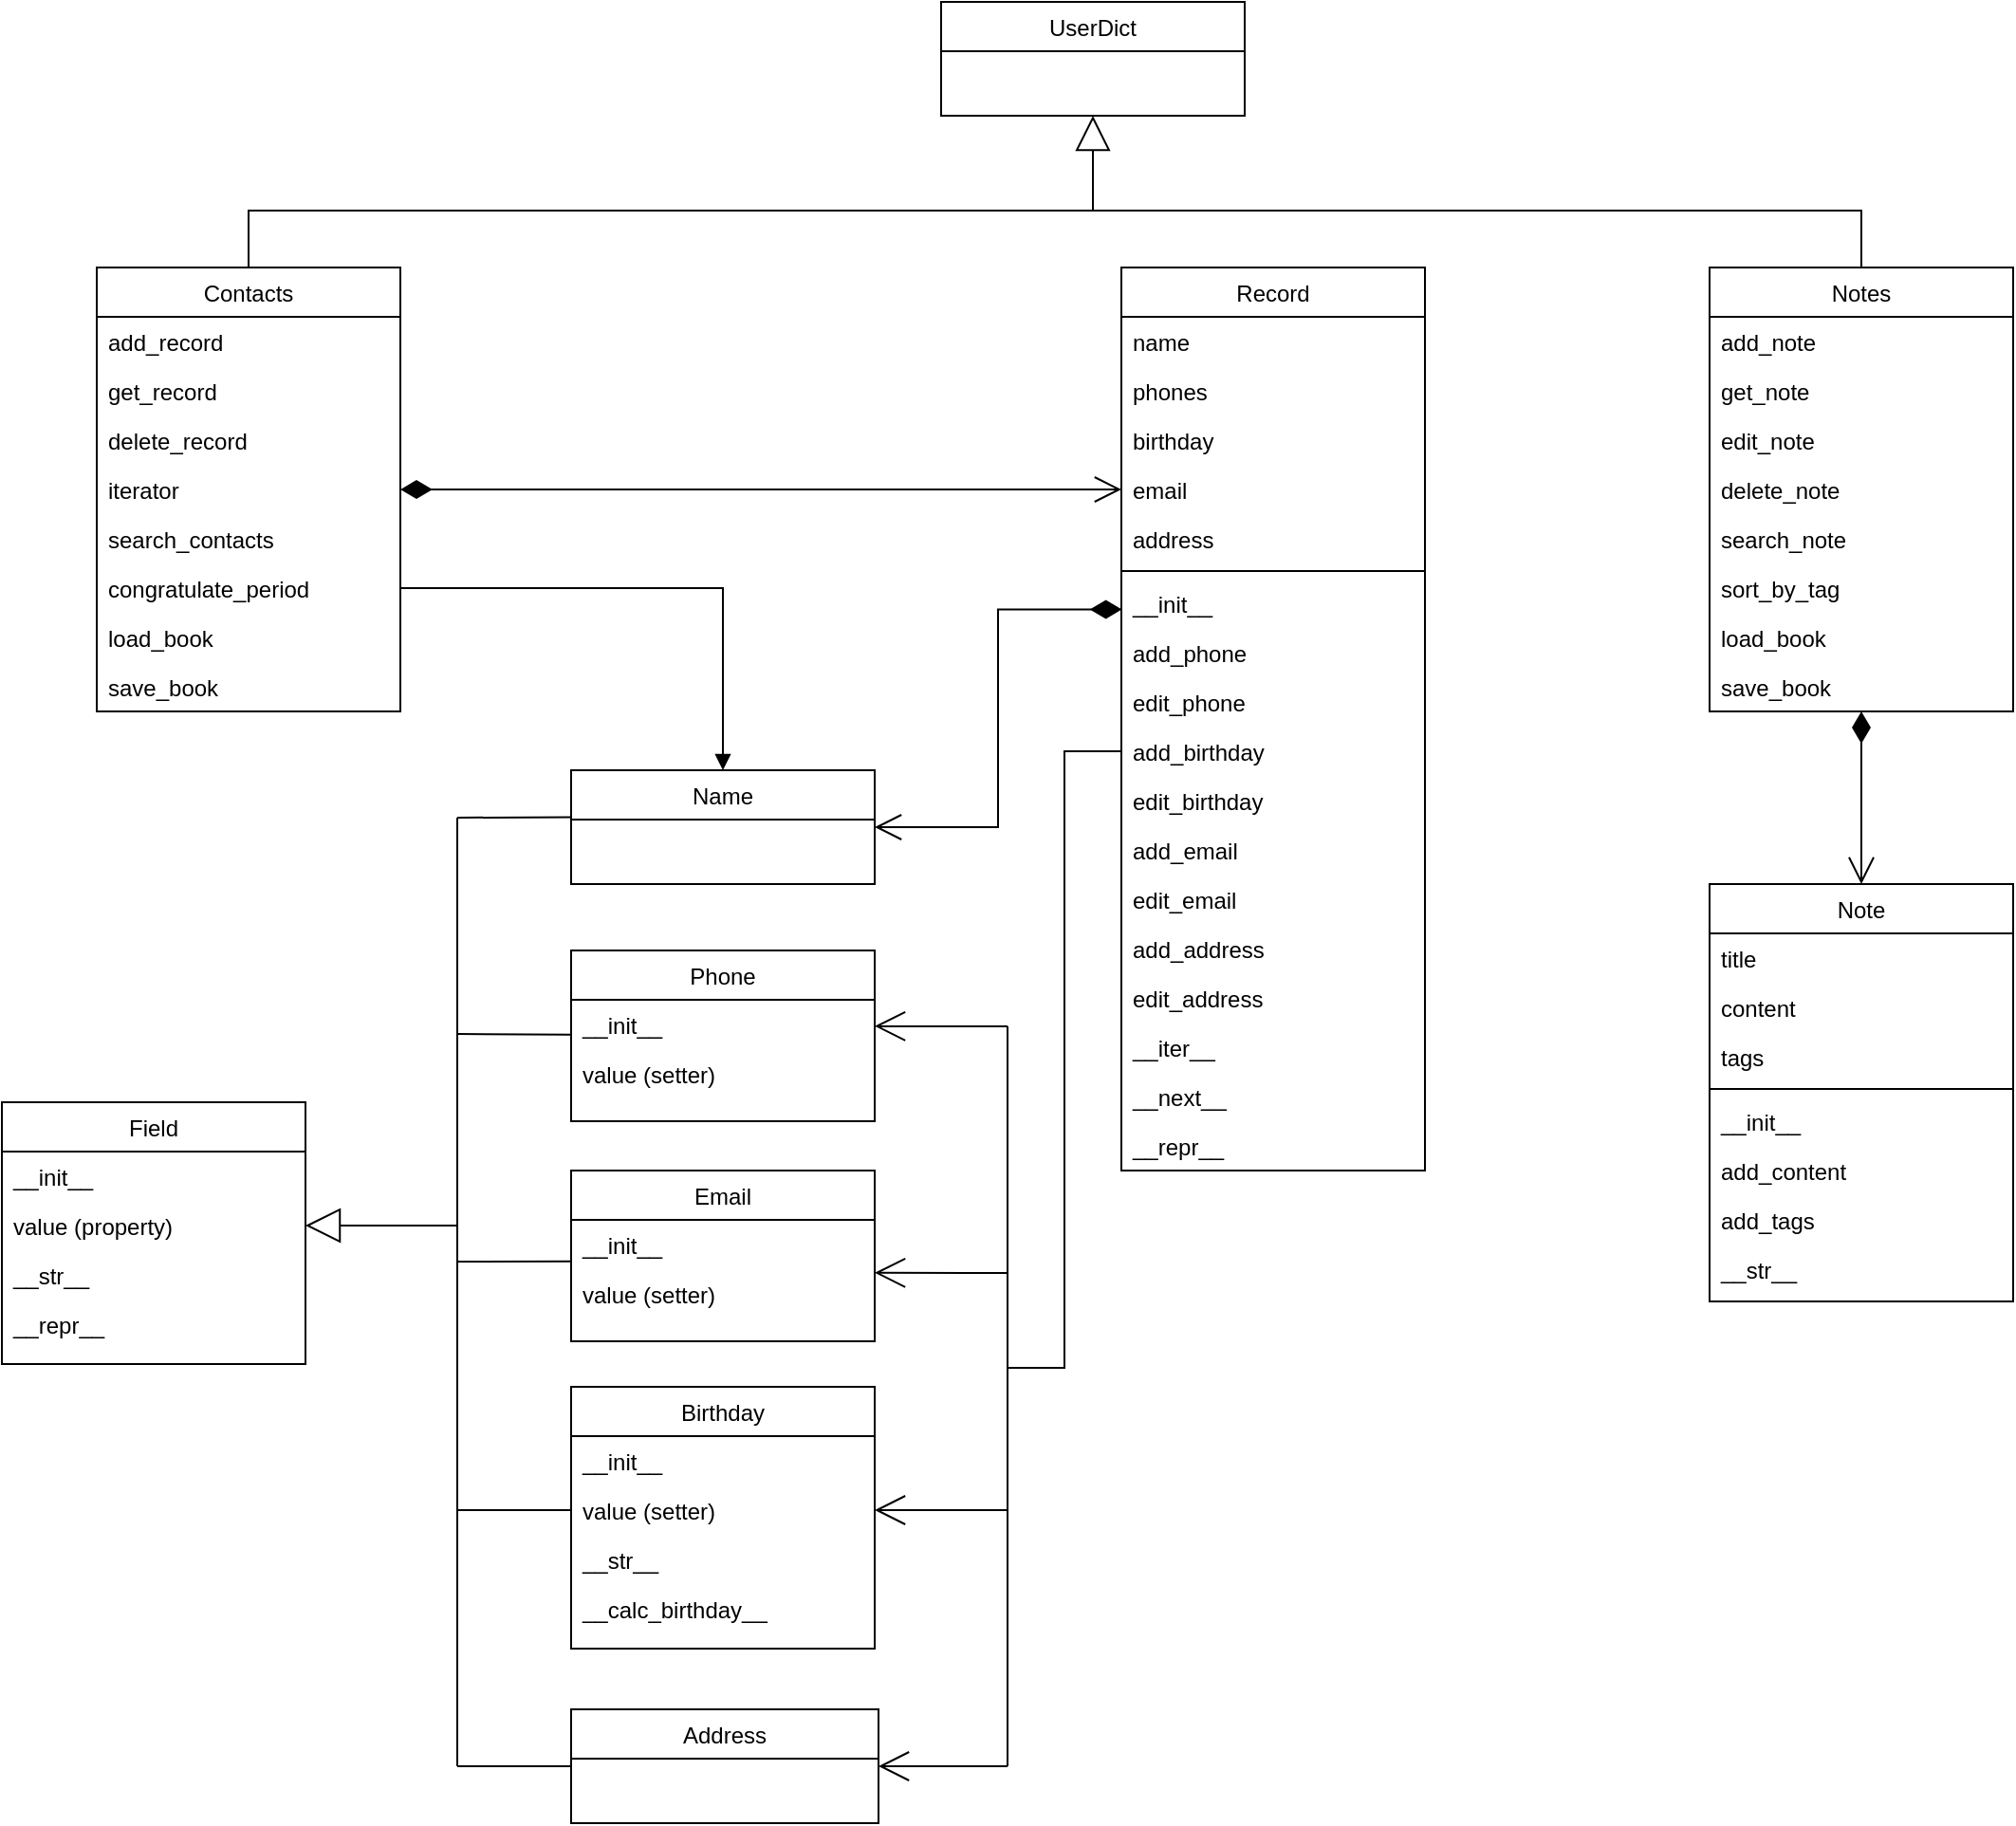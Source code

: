 <mxfile version="21.6.8" type="device">
  <diagram id="C5RBs43oDa-KdzZeNtuy" name="Page-1">
    <mxGraphModel dx="1434" dy="790" grid="1" gridSize="10" guides="1" tooltips="1" connect="1" arrows="1" fold="1" page="1" pageScale="1" pageWidth="1169" pageHeight="1654" math="0" shadow="0">
      <root>
        <mxCell id="WIyWlLk6GJQsqaUBKTNV-0" />
        <mxCell id="WIyWlLk6GJQsqaUBKTNV-1" parent="WIyWlLk6GJQsqaUBKTNV-0" />
        <mxCell id="zkfFHV4jXpPFQw0GAbJ--6" value="Field" style="swimlane;fontStyle=0;align=center;verticalAlign=top;childLayout=stackLayout;horizontal=1;startSize=26;horizontalStack=0;resizeParent=1;resizeLast=0;collapsible=1;marginBottom=0;rounded=0;shadow=0;strokeWidth=1;" parent="WIyWlLk6GJQsqaUBKTNV-1" vertex="1">
          <mxGeometry x="50" y="630" width="160" height="138" as="geometry">
            <mxRectangle x="130" y="380" width="160" height="26" as="alternateBounds" />
          </mxGeometry>
        </mxCell>
        <mxCell id="zkfFHV4jXpPFQw0GAbJ--10" value="__init__&#xa;" style="text;align=left;verticalAlign=top;spacingLeft=4;spacingRight=4;overflow=hidden;rotatable=0;points=[[0,0.5],[1,0.5]];portConstraint=eastwest;fontStyle=0" parent="zkfFHV4jXpPFQw0GAbJ--6" vertex="1">
          <mxGeometry y="26" width="160" height="26" as="geometry" />
        </mxCell>
        <mxCell id="zkfFHV4jXpPFQw0GAbJ--11" value="value (property)" style="text;align=left;verticalAlign=top;spacingLeft=4;spacingRight=4;overflow=hidden;rotatable=0;points=[[0,0.5],[1,0.5]];portConstraint=eastwest;" parent="zkfFHV4jXpPFQw0GAbJ--6" vertex="1">
          <mxGeometry y="52" width="160" height="26" as="geometry" />
        </mxCell>
        <mxCell id="OCsGf8L9OYsPqWNmJX9o-54" value="__str__" style="text;align=left;verticalAlign=top;spacingLeft=4;spacingRight=4;overflow=hidden;rotatable=0;points=[[0,0.5],[1,0.5]];portConstraint=eastwest;" parent="zkfFHV4jXpPFQw0GAbJ--6" vertex="1">
          <mxGeometry y="78" width="160" height="26" as="geometry" />
        </mxCell>
        <mxCell id="OCsGf8L9OYsPqWNmJX9o-55" value="__repr__" style="text;align=left;verticalAlign=top;spacingLeft=4;spacingRight=4;overflow=hidden;rotatable=0;points=[[0,0.5],[1,0.5]];portConstraint=eastwest;" parent="zkfFHV4jXpPFQw0GAbJ--6" vertex="1">
          <mxGeometry y="104" width="160" height="26" as="geometry" />
        </mxCell>
        <mxCell id="zkfFHV4jXpPFQw0GAbJ--17" value="Address" style="swimlane;fontStyle=0;align=center;verticalAlign=top;childLayout=stackLayout;horizontal=1;startSize=26;horizontalStack=0;resizeParent=1;resizeLast=0;collapsible=1;marginBottom=0;rounded=0;shadow=0;strokeWidth=1;" parent="WIyWlLk6GJQsqaUBKTNV-1" vertex="1">
          <mxGeometry x="350" y="950" width="162" height="60" as="geometry">
            <mxRectangle x="550" y="140" width="160" height="26" as="alternateBounds" />
          </mxGeometry>
        </mxCell>
        <mxCell id="OCsGf8L9OYsPqWNmJX9o-0" value="Name" style="swimlane;fontStyle=0;align=center;verticalAlign=top;childLayout=stackLayout;horizontal=1;startSize=26;horizontalStack=0;resizeParent=1;resizeLast=0;collapsible=1;marginBottom=0;rounded=0;shadow=0;strokeWidth=1;" parent="WIyWlLk6GJQsqaUBKTNV-1" vertex="1">
          <mxGeometry x="350" y="455" width="160" height="60" as="geometry">
            <mxRectangle x="130" y="380" width="160" height="26" as="alternateBounds" />
          </mxGeometry>
        </mxCell>
        <mxCell id="OCsGf8L9OYsPqWNmJX9o-6" value="Phone" style="swimlane;fontStyle=0;align=center;verticalAlign=top;childLayout=stackLayout;horizontal=1;startSize=26;horizontalStack=0;resizeParent=1;resizeLast=0;collapsible=1;marginBottom=0;rounded=0;shadow=0;strokeWidth=1;" parent="WIyWlLk6GJQsqaUBKTNV-1" vertex="1">
          <mxGeometry x="350" y="550" width="160" height="90" as="geometry">
            <mxRectangle x="130" y="380" width="160" height="26" as="alternateBounds" />
          </mxGeometry>
        </mxCell>
        <mxCell id="OCsGf8L9OYsPqWNmJX9o-10" value="__init__" style="text;align=left;verticalAlign=top;spacingLeft=4;spacingRight=4;overflow=hidden;rotatable=0;points=[[0,0.5],[1,0.5]];portConstraint=eastwest;fontStyle=0" parent="OCsGf8L9OYsPqWNmJX9o-6" vertex="1">
          <mxGeometry y="26" width="160" height="26" as="geometry" />
        </mxCell>
        <mxCell id="OCsGf8L9OYsPqWNmJX9o-11" value="value (setter)" style="text;align=left;verticalAlign=top;spacingLeft=4;spacingRight=4;overflow=hidden;rotatable=0;points=[[0,0.5],[1,0.5]];portConstraint=eastwest;" parent="OCsGf8L9OYsPqWNmJX9o-6" vertex="1">
          <mxGeometry y="52" width="160" height="26" as="geometry" />
        </mxCell>
        <mxCell id="OCsGf8L9OYsPqWNmJX9o-12" value="Email" style="swimlane;fontStyle=0;align=center;verticalAlign=top;childLayout=stackLayout;horizontal=1;startSize=26;horizontalStack=0;resizeParent=1;resizeLast=0;collapsible=1;marginBottom=0;rounded=0;shadow=0;strokeWidth=1;" parent="WIyWlLk6GJQsqaUBKTNV-1" vertex="1">
          <mxGeometry x="350" y="666" width="160" height="90" as="geometry">
            <mxRectangle x="130" y="380" width="160" height="26" as="alternateBounds" />
          </mxGeometry>
        </mxCell>
        <mxCell id="OCsGf8L9OYsPqWNmJX9o-58" value="__init__" style="text;align=left;verticalAlign=top;spacingLeft=4;spacingRight=4;overflow=hidden;rotatable=0;points=[[0,0.5],[1,0.5]];portConstraint=eastwest;fontStyle=0" parent="OCsGf8L9OYsPqWNmJX9o-12" vertex="1">
          <mxGeometry y="26" width="160" height="26" as="geometry" />
        </mxCell>
        <mxCell id="OCsGf8L9OYsPqWNmJX9o-59" value="value (setter)" style="text;align=left;verticalAlign=top;spacingLeft=4;spacingRight=4;overflow=hidden;rotatable=0;points=[[0,0.5],[1,0.5]];portConstraint=eastwest;" parent="OCsGf8L9OYsPqWNmJX9o-12" vertex="1">
          <mxGeometry y="52" width="160" height="26" as="geometry" />
        </mxCell>
        <mxCell id="OCsGf8L9OYsPqWNmJX9o-24" value="Record" style="swimlane;fontStyle=0;align=center;verticalAlign=top;childLayout=stackLayout;horizontal=1;startSize=26;horizontalStack=0;resizeParent=1;resizeLast=0;collapsible=1;marginBottom=0;rounded=0;shadow=0;strokeWidth=1;" parent="WIyWlLk6GJQsqaUBKTNV-1" vertex="1">
          <mxGeometry x="640" y="190" width="160" height="476" as="geometry">
            <mxRectangle x="130" y="380" width="160" height="26" as="alternateBounds" />
          </mxGeometry>
        </mxCell>
        <mxCell id="OCsGf8L9OYsPqWNmJX9o-25" value="name" style="text;align=left;verticalAlign=top;spacingLeft=4;spacingRight=4;overflow=hidden;rotatable=0;points=[[0,0.5],[1,0.5]];portConstraint=eastwest;" parent="OCsGf8L9OYsPqWNmJX9o-24" vertex="1">
          <mxGeometry y="26" width="160" height="26" as="geometry" />
        </mxCell>
        <mxCell id="OCsGf8L9OYsPqWNmJX9o-26" value="phones" style="text;align=left;verticalAlign=top;spacingLeft=4;spacingRight=4;overflow=hidden;rotatable=0;points=[[0,0.5],[1,0.5]];portConstraint=eastwest;rounded=0;shadow=0;html=0;" parent="OCsGf8L9OYsPqWNmJX9o-24" vertex="1">
          <mxGeometry y="52" width="160" height="26" as="geometry" />
        </mxCell>
        <mxCell id="OCsGf8L9OYsPqWNmJX9o-62" value="birthday" style="text;align=left;verticalAlign=top;spacingLeft=4;spacingRight=4;overflow=hidden;rotatable=0;points=[[0,0.5],[1,0.5]];portConstraint=eastwest;rounded=0;shadow=0;html=0;" parent="OCsGf8L9OYsPqWNmJX9o-24" vertex="1">
          <mxGeometry y="78" width="160" height="26" as="geometry" />
        </mxCell>
        <mxCell id="OCsGf8L9OYsPqWNmJX9o-63" value="email" style="text;align=left;verticalAlign=top;spacingLeft=4;spacingRight=4;overflow=hidden;rotatable=0;points=[[0,0.5],[1,0.5]];portConstraint=eastwest;rounded=0;shadow=0;html=0;" parent="OCsGf8L9OYsPqWNmJX9o-24" vertex="1">
          <mxGeometry y="104" width="160" height="26" as="geometry" />
        </mxCell>
        <mxCell id="OCsGf8L9OYsPqWNmJX9o-64" value="address" style="text;align=left;verticalAlign=top;spacingLeft=4;spacingRight=4;overflow=hidden;rotatable=0;points=[[0,0.5],[1,0.5]];portConstraint=eastwest;rounded=0;shadow=0;html=0;" parent="OCsGf8L9OYsPqWNmJX9o-24" vertex="1">
          <mxGeometry y="130" width="160" height="26" as="geometry" />
        </mxCell>
        <mxCell id="OCsGf8L9OYsPqWNmJX9o-27" value="" style="line;html=1;strokeWidth=1;align=left;verticalAlign=middle;spacingTop=-1;spacingLeft=3;spacingRight=3;rotatable=0;labelPosition=right;points=[];portConstraint=eastwest;" parent="OCsGf8L9OYsPqWNmJX9o-24" vertex="1">
          <mxGeometry y="156" width="160" height="8" as="geometry" />
        </mxCell>
        <mxCell id="OCsGf8L9OYsPqWNmJX9o-66" value="__init__" style="text;align=left;verticalAlign=top;spacingLeft=4;spacingRight=4;overflow=hidden;rotatable=0;points=[[0,0.5],[1,0.5]];portConstraint=eastwest;fontStyle=0" parent="OCsGf8L9OYsPqWNmJX9o-24" vertex="1">
          <mxGeometry y="164" width="160" height="26" as="geometry" />
        </mxCell>
        <mxCell id="OCsGf8L9OYsPqWNmJX9o-67" value="add_phone" style="text;align=left;verticalAlign=top;spacingLeft=4;spacingRight=4;overflow=hidden;rotatable=0;points=[[0,0.5],[1,0.5]];portConstraint=eastwest;fontStyle=0" parent="OCsGf8L9OYsPqWNmJX9o-24" vertex="1">
          <mxGeometry y="190" width="160" height="26" as="geometry" />
        </mxCell>
        <mxCell id="OCsGf8L9OYsPqWNmJX9o-68" value="edit_phone" style="text;align=left;verticalAlign=top;spacingLeft=4;spacingRight=4;overflow=hidden;rotatable=0;points=[[0,0.5],[1,0.5]];portConstraint=eastwest;fontStyle=0" parent="OCsGf8L9OYsPqWNmJX9o-24" vertex="1">
          <mxGeometry y="216" width="160" height="26" as="geometry" />
        </mxCell>
        <mxCell id="OCsGf8L9OYsPqWNmJX9o-69" value="add_birthday" style="text;align=left;verticalAlign=top;spacingLeft=4;spacingRight=4;overflow=hidden;rotatable=0;points=[[0,0.5],[1,0.5]];portConstraint=eastwest;fontStyle=0" parent="OCsGf8L9OYsPqWNmJX9o-24" vertex="1">
          <mxGeometry y="242" width="160" height="26" as="geometry" />
        </mxCell>
        <mxCell id="OCsGf8L9OYsPqWNmJX9o-70" value="edit_birthday" style="text;align=left;verticalAlign=top;spacingLeft=4;spacingRight=4;overflow=hidden;rotatable=0;points=[[0,0.5],[1,0.5]];portConstraint=eastwest;fontStyle=0" parent="OCsGf8L9OYsPqWNmJX9o-24" vertex="1">
          <mxGeometry y="268" width="160" height="26" as="geometry" />
        </mxCell>
        <mxCell id="OCsGf8L9OYsPqWNmJX9o-71" value="add_email" style="text;align=left;verticalAlign=top;spacingLeft=4;spacingRight=4;overflow=hidden;rotatable=0;points=[[0,0.5],[1,0.5]];portConstraint=eastwest;fontStyle=0" parent="OCsGf8L9OYsPqWNmJX9o-24" vertex="1">
          <mxGeometry y="294" width="160" height="26" as="geometry" />
        </mxCell>
        <mxCell id="OCsGf8L9OYsPqWNmJX9o-72" value="edit_email" style="text;align=left;verticalAlign=top;spacingLeft=4;spacingRight=4;overflow=hidden;rotatable=0;points=[[0,0.5],[1,0.5]];portConstraint=eastwest;fontStyle=0" parent="OCsGf8L9OYsPqWNmJX9o-24" vertex="1">
          <mxGeometry y="320" width="160" height="26" as="geometry" />
        </mxCell>
        <mxCell id="OCsGf8L9OYsPqWNmJX9o-73" value="add_address" style="text;align=left;verticalAlign=top;spacingLeft=4;spacingRight=4;overflow=hidden;rotatable=0;points=[[0,0.5],[1,0.5]];portConstraint=eastwest;fontStyle=0" parent="OCsGf8L9OYsPqWNmJX9o-24" vertex="1">
          <mxGeometry y="346" width="160" height="26" as="geometry" />
        </mxCell>
        <mxCell id="OCsGf8L9OYsPqWNmJX9o-74" value="edit_address" style="text;align=left;verticalAlign=top;spacingLeft=4;spacingRight=4;overflow=hidden;rotatable=0;points=[[0,0.5],[1,0.5]];portConstraint=eastwest;fontStyle=0" parent="OCsGf8L9OYsPqWNmJX9o-24" vertex="1">
          <mxGeometry y="372" width="160" height="26" as="geometry" />
        </mxCell>
        <mxCell id="OCsGf8L9OYsPqWNmJX9o-75" value="__iter__" style="text;align=left;verticalAlign=top;spacingLeft=4;spacingRight=4;overflow=hidden;rotatable=0;points=[[0,0.5],[1,0.5]];portConstraint=eastwest;fontStyle=0" parent="OCsGf8L9OYsPqWNmJX9o-24" vertex="1">
          <mxGeometry y="398" width="160" height="26" as="geometry" />
        </mxCell>
        <mxCell id="OCsGf8L9OYsPqWNmJX9o-76" value="__next__" style="text;align=left;verticalAlign=top;spacingLeft=4;spacingRight=4;overflow=hidden;rotatable=0;points=[[0,0.5],[1,0.5]];portConstraint=eastwest;fontStyle=0" parent="OCsGf8L9OYsPqWNmJX9o-24" vertex="1">
          <mxGeometry y="424" width="160" height="26" as="geometry" />
        </mxCell>
        <mxCell id="OCsGf8L9OYsPqWNmJX9o-77" value="__repr__" style="text;align=left;verticalAlign=top;spacingLeft=4;spacingRight=4;overflow=hidden;rotatable=0;points=[[0,0.5],[1,0.5]];portConstraint=eastwest;fontStyle=0" parent="OCsGf8L9OYsPqWNmJX9o-24" vertex="1">
          <mxGeometry y="450" width="160" height="26" as="geometry" />
        </mxCell>
        <mxCell id="OCsGf8L9OYsPqWNmJX9o-30" value="Note" style="swimlane;fontStyle=0;align=center;verticalAlign=top;childLayout=stackLayout;horizontal=1;startSize=26;horizontalStack=0;resizeParent=1;resizeLast=0;collapsible=1;marginBottom=0;rounded=0;shadow=0;strokeWidth=1;" parent="WIyWlLk6GJQsqaUBKTNV-1" vertex="1">
          <mxGeometry x="950" y="515" width="160" height="220" as="geometry">
            <mxRectangle x="130" y="380" width="160" height="26" as="alternateBounds" />
          </mxGeometry>
        </mxCell>
        <mxCell id="OCsGf8L9OYsPqWNmJX9o-31" value="title" style="text;align=left;verticalAlign=top;spacingLeft=4;spacingRight=4;overflow=hidden;rotatable=0;points=[[0,0.5],[1,0.5]];portConstraint=eastwest;" parent="OCsGf8L9OYsPqWNmJX9o-30" vertex="1">
          <mxGeometry y="26" width="160" height="26" as="geometry" />
        </mxCell>
        <mxCell id="OCsGf8L9OYsPqWNmJX9o-32" value="content" style="text;align=left;verticalAlign=top;spacingLeft=4;spacingRight=4;overflow=hidden;rotatable=0;points=[[0,0.5],[1,0.5]];portConstraint=eastwest;rounded=0;shadow=0;html=0;" parent="OCsGf8L9OYsPqWNmJX9o-30" vertex="1">
          <mxGeometry y="52" width="160" height="26" as="geometry" />
        </mxCell>
        <mxCell id="OCsGf8L9OYsPqWNmJX9o-78" value="tags" style="text;align=left;verticalAlign=top;spacingLeft=4;spacingRight=4;overflow=hidden;rotatable=0;points=[[0,0.5],[1,0.5]];portConstraint=eastwest;rounded=0;shadow=0;html=0;" parent="OCsGf8L9OYsPqWNmJX9o-30" vertex="1">
          <mxGeometry y="78" width="160" height="26" as="geometry" />
        </mxCell>
        <mxCell id="OCsGf8L9OYsPqWNmJX9o-33" value="" style="line;html=1;strokeWidth=1;align=left;verticalAlign=middle;spacingTop=-1;spacingLeft=3;spacingRight=3;rotatable=0;labelPosition=right;points=[];portConstraint=eastwest;" parent="OCsGf8L9OYsPqWNmJX9o-30" vertex="1">
          <mxGeometry y="104" width="160" height="8" as="geometry" />
        </mxCell>
        <mxCell id="OCsGf8L9OYsPqWNmJX9o-34" value="__init__" style="text;align=left;verticalAlign=top;spacingLeft=4;spacingRight=4;overflow=hidden;rotatable=0;points=[[0,0.5],[1,0.5]];portConstraint=eastwest;fontStyle=0" parent="OCsGf8L9OYsPqWNmJX9o-30" vertex="1">
          <mxGeometry y="112" width="160" height="26" as="geometry" />
        </mxCell>
        <mxCell id="OCsGf8L9OYsPqWNmJX9o-35" value="add_content" style="text;align=left;verticalAlign=top;spacingLeft=4;spacingRight=4;overflow=hidden;rotatable=0;points=[[0,0.5],[1,0.5]];portConstraint=eastwest;" parent="OCsGf8L9OYsPqWNmJX9o-30" vertex="1">
          <mxGeometry y="138" width="160" height="26" as="geometry" />
        </mxCell>
        <mxCell id="OCsGf8L9OYsPqWNmJX9o-79" value="add_tags" style="text;align=left;verticalAlign=top;spacingLeft=4;spacingRight=4;overflow=hidden;rotatable=0;points=[[0,0.5],[1,0.5]];portConstraint=eastwest;" parent="OCsGf8L9OYsPqWNmJX9o-30" vertex="1">
          <mxGeometry y="164" width="160" height="26" as="geometry" />
        </mxCell>
        <mxCell id="OCsGf8L9OYsPqWNmJX9o-82" value="__str__" style="text;align=left;verticalAlign=top;spacingLeft=4;spacingRight=4;overflow=hidden;rotatable=0;points=[[0,0.5],[1,0.5]];portConstraint=eastwest;" parent="OCsGf8L9OYsPqWNmJX9o-30" vertex="1">
          <mxGeometry y="190" width="160" height="26" as="geometry" />
        </mxCell>
        <mxCell id="OCsGf8L9OYsPqWNmJX9o-36" value="Notes" style="swimlane;fontStyle=0;align=center;verticalAlign=top;childLayout=stackLayout;horizontal=1;startSize=26;horizontalStack=0;resizeParent=1;resizeLast=0;collapsible=1;marginBottom=0;rounded=0;shadow=0;strokeWidth=1;" parent="WIyWlLk6GJQsqaUBKTNV-1" vertex="1">
          <mxGeometry x="950" y="190" width="160" height="234" as="geometry">
            <mxRectangle x="130" y="380" width="160" height="26" as="alternateBounds" />
          </mxGeometry>
        </mxCell>
        <mxCell id="OCsGf8L9OYsPqWNmJX9o-40" value="add_note" style="text;align=left;verticalAlign=top;spacingLeft=4;spacingRight=4;overflow=hidden;rotatable=0;points=[[0,0.5],[1,0.5]];portConstraint=eastwest;fontStyle=0" parent="OCsGf8L9OYsPqWNmJX9o-36" vertex="1">
          <mxGeometry y="26" width="160" height="26" as="geometry" />
        </mxCell>
        <mxCell id="OCsGf8L9OYsPqWNmJX9o-41" value="get_note" style="text;align=left;verticalAlign=top;spacingLeft=4;spacingRight=4;overflow=hidden;rotatable=0;points=[[0,0.5],[1,0.5]];portConstraint=eastwest;" parent="OCsGf8L9OYsPqWNmJX9o-36" vertex="1">
          <mxGeometry y="52" width="160" height="26" as="geometry" />
        </mxCell>
        <mxCell id="OCsGf8L9OYsPqWNmJX9o-84" value="edit_note" style="text;align=left;verticalAlign=top;spacingLeft=4;spacingRight=4;overflow=hidden;rotatable=0;points=[[0,0.5],[1,0.5]];portConstraint=eastwest;" parent="OCsGf8L9OYsPqWNmJX9o-36" vertex="1">
          <mxGeometry y="78" width="160" height="26" as="geometry" />
        </mxCell>
        <mxCell id="OCsGf8L9OYsPqWNmJX9o-85" value="delete_note" style="text;align=left;verticalAlign=top;spacingLeft=4;spacingRight=4;overflow=hidden;rotatable=0;points=[[0,0.5],[1,0.5]];portConstraint=eastwest;" parent="OCsGf8L9OYsPqWNmJX9o-36" vertex="1">
          <mxGeometry y="104" width="160" height="26" as="geometry" />
        </mxCell>
        <mxCell id="OCsGf8L9OYsPqWNmJX9o-86" value="search_note" style="text;align=left;verticalAlign=top;spacingLeft=4;spacingRight=4;overflow=hidden;rotatable=0;points=[[0,0.5],[1,0.5]];portConstraint=eastwest;" parent="OCsGf8L9OYsPqWNmJX9o-36" vertex="1">
          <mxGeometry y="130" width="160" height="26" as="geometry" />
        </mxCell>
        <mxCell id="OCsGf8L9OYsPqWNmJX9o-87" value="sort_by_tag" style="text;align=left;verticalAlign=top;spacingLeft=4;spacingRight=4;overflow=hidden;rotatable=0;points=[[0,0.5],[1,0.5]];portConstraint=eastwest;" parent="OCsGf8L9OYsPqWNmJX9o-36" vertex="1">
          <mxGeometry y="156" width="160" height="26" as="geometry" />
        </mxCell>
        <mxCell id="OCsGf8L9OYsPqWNmJX9o-88" value="load_book" style="text;align=left;verticalAlign=top;spacingLeft=4;spacingRight=4;overflow=hidden;rotatable=0;points=[[0,0.5],[1,0.5]];portConstraint=eastwest;" parent="OCsGf8L9OYsPqWNmJX9o-36" vertex="1">
          <mxGeometry y="182" width="160" height="26" as="geometry" />
        </mxCell>
        <mxCell id="OCsGf8L9OYsPqWNmJX9o-89" value="save_book" style="text;align=left;verticalAlign=top;spacingLeft=4;spacingRight=4;overflow=hidden;rotatable=0;points=[[0,0.5],[1,0.5]];portConstraint=eastwest;" parent="OCsGf8L9OYsPqWNmJX9o-36" vertex="1">
          <mxGeometry y="208" width="160" height="26" as="geometry" />
        </mxCell>
        <mxCell id="OCsGf8L9OYsPqWNmJX9o-42" value="Contacts" style="swimlane;fontStyle=0;align=center;verticalAlign=top;childLayout=stackLayout;horizontal=1;startSize=26;horizontalStack=0;resizeParent=1;resizeLast=0;collapsible=1;marginBottom=0;rounded=0;shadow=0;strokeWidth=1;" parent="WIyWlLk6GJQsqaUBKTNV-1" vertex="1">
          <mxGeometry x="100" y="190" width="160" height="234" as="geometry">
            <mxRectangle x="130" y="380" width="160" height="26" as="alternateBounds" />
          </mxGeometry>
        </mxCell>
        <mxCell id="OCsGf8L9OYsPqWNmJX9o-46" value="add_record" style="text;align=left;verticalAlign=top;spacingLeft=4;spacingRight=4;overflow=hidden;rotatable=0;points=[[0,0.5],[1,0.5]];portConstraint=eastwest;fontStyle=0" parent="OCsGf8L9OYsPqWNmJX9o-42" vertex="1">
          <mxGeometry y="26" width="160" height="26" as="geometry" />
        </mxCell>
        <mxCell id="0" value="get_record" style="text;align=left;verticalAlign=top;spacingLeft=4;spacingRight=4;overflow=hidden;rotatable=0;points=[[0,0.5],[1,0.5]];portConstraint=eastwest;fontStyle=0" parent="OCsGf8L9OYsPqWNmJX9o-42" vertex="1">
          <mxGeometry y="52" width="160" height="26" as="geometry" />
        </mxCell>
        <mxCell id="1" value="delete_record" style="text;align=left;verticalAlign=top;spacingLeft=4;spacingRight=4;overflow=hidden;rotatable=0;points=[[0,0.5],[1,0.5]];portConstraint=eastwest;fontStyle=0" parent="OCsGf8L9OYsPqWNmJX9o-42" vertex="1">
          <mxGeometry y="78" width="160" height="26" as="geometry" />
        </mxCell>
        <mxCell id="2" value="iterator" style="text;align=left;verticalAlign=top;spacingLeft=4;spacingRight=4;overflow=hidden;rotatable=0;points=[[0,0.5],[1,0.5]];portConstraint=eastwest;fontStyle=0" parent="OCsGf8L9OYsPqWNmJX9o-42" vertex="1">
          <mxGeometry y="104" width="160" height="26" as="geometry" />
        </mxCell>
        <mxCell id="3" value="search_contacts" style="text;align=left;verticalAlign=top;spacingLeft=4;spacingRight=4;overflow=hidden;rotatable=0;points=[[0,0.5],[1,0.5]];portConstraint=eastwest;fontStyle=0" parent="OCsGf8L9OYsPqWNmJX9o-42" vertex="1">
          <mxGeometry y="130" width="160" height="26" as="geometry" />
        </mxCell>
        <mxCell id="4" value="congratulate_period" style="text;align=left;verticalAlign=top;spacingLeft=4;spacingRight=4;overflow=hidden;rotatable=0;points=[[0,0.5],[1,0.5]];portConstraint=eastwest;fontStyle=0" parent="OCsGf8L9OYsPqWNmJX9o-42" vertex="1">
          <mxGeometry y="156" width="160" height="26" as="geometry" />
        </mxCell>
        <mxCell id="5" value="load_book" style="text;align=left;verticalAlign=top;spacingLeft=4;spacingRight=4;overflow=hidden;rotatable=0;points=[[0,0.5],[1,0.5]];portConstraint=eastwest;fontStyle=0" parent="OCsGf8L9OYsPqWNmJX9o-42" vertex="1">
          <mxGeometry y="182" width="160" height="26" as="geometry" />
        </mxCell>
        <mxCell id="6" value="save_book" style="text;align=left;verticalAlign=top;spacingLeft=4;spacingRight=4;overflow=hidden;rotatable=0;points=[[0,0.5],[1,0.5]];portConstraint=eastwest;fontStyle=0" parent="OCsGf8L9OYsPqWNmJX9o-42" vertex="1">
          <mxGeometry y="208" width="160" height="26" as="geometry" />
        </mxCell>
        <mxCell id="OCsGf8L9OYsPqWNmJX9o-48" value="UserDict" style="swimlane;fontStyle=0;align=center;verticalAlign=top;childLayout=stackLayout;horizontal=1;startSize=26;horizontalStack=0;resizeParent=1;resizeLast=0;collapsible=1;marginBottom=0;rounded=0;shadow=0;strokeWidth=1;" parent="WIyWlLk6GJQsqaUBKTNV-1" vertex="1">
          <mxGeometry x="545" y="50" width="160" height="60" as="geometry">
            <mxRectangle x="130" y="380" width="160" height="26" as="alternateBounds" />
          </mxGeometry>
        </mxCell>
        <mxCell id="OCsGf8L9OYsPqWNmJX9o-18" value="Birthday" style="swimlane;fontStyle=0;align=center;verticalAlign=top;childLayout=stackLayout;horizontal=1;startSize=26;horizontalStack=0;resizeParent=1;resizeLast=0;collapsible=1;marginBottom=0;rounded=0;shadow=0;strokeWidth=1;" parent="WIyWlLk6GJQsqaUBKTNV-1" vertex="1">
          <mxGeometry x="350" y="780" width="160" height="138" as="geometry">
            <mxRectangle x="130" y="380" width="160" height="26" as="alternateBounds" />
          </mxGeometry>
        </mxCell>
        <mxCell id="OCsGf8L9OYsPqWNmJX9o-22" value="__init__" style="text;align=left;verticalAlign=top;spacingLeft=4;spacingRight=4;overflow=hidden;rotatable=0;points=[[0,0.5],[1,0.5]];portConstraint=eastwest;fontStyle=0" parent="OCsGf8L9OYsPqWNmJX9o-18" vertex="1">
          <mxGeometry y="26" width="160" height="26" as="geometry" />
        </mxCell>
        <mxCell id="OCsGf8L9OYsPqWNmJX9o-23" value="value (setter)" style="text;align=left;verticalAlign=top;spacingLeft=4;spacingRight=4;overflow=hidden;rotatable=0;points=[[0,0.5],[1,0.5]];portConstraint=eastwest;" parent="OCsGf8L9OYsPqWNmJX9o-18" vertex="1">
          <mxGeometry y="52" width="160" height="26" as="geometry" />
        </mxCell>
        <mxCell id="OCsGf8L9OYsPqWNmJX9o-60" value="__str__" style="text;align=left;verticalAlign=top;spacingLeft=4;spacingRight=4;overflow=hidden;rotatable=0;points=[[0,0.5],[1,0.5]];portConstraint=eastwest;" parent="OCsGf8L9OYsPqWNmJX9o-18" vertex="1">
          <mxGeometry y="78" width="160" height="26" as="geometry" />
        </mxCell>
        <mxCell id="OCsGf8L9OYsPqWNmJX9o-61" value="__calc_birthday__" style="text;align=left;verticalAlign=top;spacingLeft=4;spacingRight=4;overflow=hidden;rotatable=0;points=[[0,0.5],[1,0.5]];portConstraint=eastwest;" parent="OCsGf8L9OYsPqWNmJX9o-18" vertex="1">
          <mxGeometry y="104" width="160" height="26" as="geometry" />
        </mxCell>
        <mxCell id="epUBAdEiaL8ncNzX_CXi-21" value="" style="endArrow=none;edgeStyle=orthogonalEdgeStyle;rounded=0;exitX=0.5;exitY=0;exitDx=0;exitDy=0;entryX=0.5;entryY=0;entryDx=0;entryDy=0;fontColor=none;noLabel=1;labelBackgroundColor=default;" edge="1" parent="WIyWlLk6GJQsqaUBKTNV-1" source="OCsGf8L9OYsPqWNmJX9o-42" target="OCsGf8L9OYsPqWNmJX9o-36">
          <mxGeometry relative="1" as="geometry">
            <mxPoint x="505" y="350" as="sourcePoint" />
            <mxPoint x="665" y="350" as="targetPoint" />
            <Array as="points">
              <mxPoint x="180" y="160" />
              <mxPoint x="1030" y="160" />
            </Array>
          </mxGeometry>
        </mxCell>
        <mxCell id="epUBAdEiaL8ncNzX_CXi-24" value="Extends" style="endArrow=block;endSize=16;endFill=0;html=1;rounded=0;entryX=0.5;entryY=1;entryDx=0;entryDy=0;fontColor=none;noLabel=1;" edge="1" parent="WIyWlLk6GJQsqaUBKTNV-1" target="OCsGf8L9OYsPqWNmJX9o-48">
          <mxGeometry width="160" relative="1" as="geometry">
            <mxPoint x="625" y="160" as="sourcePoint" />
            <mxPoint x="665" y="350" as="targetPoint" />
          </mxGeometry>
        </mxCell>
        <mxCell id="epUBAdEiaL8ncNzX_CXi-27" value="1" style="endArrow=open;html=1;endSize=12;startArrow=diamondThin;startSize=14;startFill=1;align=left;verticalAlign=bottom;rounded=0;entryX=0.5;entryY=0;entryDx=0;entryDy=0;fontColor=none;noLabel=1;" edge="1" parent="WIyWlLk6GJQsqaUBKTNV-1" source="OCsGf8L9OYsPqWNmJX9o-89" target="OCsGf8L9OYsPqWNmJX9o-30">
          <mxGeometry x="-1" y="3" relative="1" as="geometry">
            <mxPoint x="1030" y="480" as="sourcePoint" />
            <mxPoint x="1070" y="470" as="targetPoint" />
          </mxGeometry>
        </mxCell>
        <mxCell id="epUBAdEiaL8ncNzX_CXi-28" value="1" style="endArrow=open;html=1;endSize=12;startArrow=diamondThin;startSize=14;startFill=1;align=left;verticalAlign=bottom;rounded=0;exitX=1;exitY=0.5;exitDx=0;exitDy=0;entryX=0;entryY=0.5;entryDx=0;entryDy=0;fontColor=none;noLabel=1;" edge="1" parent="WIyWlLk6GJQsqaUBKTNV-1" source="2" target="OCsGf8L9OYsPqWNmJX9o-63">
          <mxGeometry x="-1" y="3" relative="1" as="geometry">
            <mxPoint x="540" y="580" as="sourcePoint" />
            <mxPoint x="620" y="377" as="targetPoint" />
          </mxGeometry>
        </mxCell>
        <mxCell id="epUBAdEiaL8ncNzX_CXi-32" value="" style="endArrow=none;html=1;rounded=0;entryX=0;entryY=0.412;entryDx=0;entryDy=0;entryPerimeter=0;" edge="1" parent="WIyWlLk6GJQsqaUBKTNV-1" target="OCsGf8L9OYsPqWNmJX9o-0">
          <mxGeometry relative="1" as="geometry">
            <mxPoint x="290" y="480" as="sourcePoint" />
            <mxPoint x="340" y="484.41" as="targetPoint" />
          </mxGeometry>
        </mxCell>
        <mxCell id="epUBAdEiaL8ncNzX_CXi-35" value="" style="endArrow=none;html=1;rounded=0;entryX=0;entryY=0.708;entryDx=0;entryDy=0;entryPerimeter=0;" edge="1" parent="WIyWlLk6GJQsqaUBKTNV-1" target="OCsGf8L9OYsPqWNmJX9o-10">
          <mxGeometry relative="1" as="geometry">
            <mxPoint x="290" y="594" as="sourcePoint" />
            <mxPoint x="350" y="594.41" as="targetPoint" />
          </mxGeometry>
        </mxCell>
        <mxCell id="epUBAdEiaL8ncNzX_CXi-36" value="" style="endArrow=none;html=1;rounded=0;entryX=0.001;entryY=-0.159;entryDx=0;entryDy=0;entryPerimeter=0;" edge="1" parent="WIyWlLk6GJQsqaUBKTNV-1" target="OCsGf8L9OYsPqWNmJX9o-59">
          <mxGeometry relative="1" as="geometry">
            <mxPoint x="290" y="714" as="sourcePoint" />
            <mxPoint x="380" y="715" as="targetPoint" />
          </mxGeometry>
        </mxCell>
        <mxCell id="epUBAdEiaL8ncNzX_CXi-37" value="" style="endArrow=none;html=1;rounded=0;entryX=0;entryY=0.5;entryDx=0;entryDy=0;" edge="1" parent="WIyWlLk6GJQsqaUBKTNV-1" target="OCsGf8L9OYsPqWNmJX9o-23">
          <mxGeometry relative="1" as="geometry">
            <mxPoint x="290" y="845" as="sourcePoint" />
            <mxPoint x="350" y="848.41" as="targetPoint" />
          </mxGeometry>
        </mxCell>
        <mxCell id="epUBAdEiaL8ncNzX_CXi-38" value="" style="endArrow=none;html=1;rounded=0;entryX=0;entryY=0.5;entryDx=0;entryDy=0;" edge="1" parent="WIyWlLk6GJQsqaUBKTNV-1" target="zkfFHV4jXpPFQw0GAbJ--17">
          <mxGeometry relative="1" as="geometry">
            <mxPoint x="290" y="980" as="sourcePoint" />
            <mxPoint x="350" y="979.41" as="targetPoint" />
          </mxGeometry>
        </mxCell>
        <mxCell id="epUBAdEiaL8ncNzX_CXi-42" value="" style="endArrow=none;html=1;rounded=0;" edge="1" parent="WIyWlLk6GJQsqaUBKTNV-1">
          <mxGeometry width="50" height="50" relative="1" as="geometry">
            <mxPoint x="290" y="980" as="sourcePoint" />
            <mxPoint x="290" y="480" as="targetPoint" />
          </mxGeometry>
        </mxCell>
        <mxCell id="epUBAdEiaL8ncNzX_CXi-43" value="Extends" style="endArrow=block;endSize=16;endFill=0;html=1;rounded=0;entryX=1;entryY=0.5;entryDx=0;entryDy=0;fontColor=none;noLabel=1;" edge="1" parent="WIyWlLk6GJQsqaUBKTNV-1" target="zkfFHV4jXpPFQw0GAbJ--11">
          <mxGeometry width="160" relative="1" as="geometry">
            <mxPoint x="290" y="695" as="sourcePoint" />
            <mxPoint x="480" y="430" as="targetPoint" />
          </mxGeometry>
        </mxCell>
        <mxCell id="epUBAdEiaL8ncNzX_CXi-50" value="1" style="endArrow=open;html=1;endSize=12;startArrow=diamondThin;startSize=14;startFill=1;align=left;verticalAlign=bottom;rounded=0;fontColor=none;noLabel=1;edgeStyle=orthogonalEdgeStyle;entryX=1;entryY=0.5;entryDx=0;entryDy=0;exitX=0.002;exitY=0.623;exitDx=0;exitDy=0;exitPerimeter=0;" edge="1" parent="WIyWlLk6GJQsqaUBKTNV-1" source="OCsGf8L9OYsPqWNmJX9o-66" target="OCsGf8L9OYsPqWNmJX9o-0">
          <mxGeometry x="-1" y="3" relative="1" as="geometry">
            <mxPoint x="590" y="370" as="sourcePoint" />
            <mxPoint x="590" y="470" as="targetPoint" />
          </mxGeometry>
        </mxCell>
        <mxCell id="epUBAdEiaL8ncNzX_CXi-51" value="" style="endArrow=none;html=1;rounded=0;exitX=1;exitY=0.536;exitDx=0;exitDy=0;exitPerimeter=0;startArrow=open;startFill=0;targetPerimeterSpacing=0;sourcePerimeterSpacing=0;endSize=12;startSize=14;" edge="1" parent="WIyWlLk6GJQsqaUBKTNV-1" source="OCsGf8L9OYsPqWNmJX9o-10">
          <mxGeometry relative="1" as="geometry">
            <mxPoint x="520" y="594" as="sourcePoint" />
            <mxPoint x="580" y="590" as="targetPoint" />
          </mxGeometry>
        </mxCell>
        <mxCell id="epUBAdEiaL8ncNzX_CXi-52" value="" style="endArrow=none;html=1;rounded=0;exitX=1;exitY=0.073;exitDx=0;exitDy=0;exitPerimeter=0;startArrow=open;startFill=0;targetPerimeterSpacing=0;sourcePerimeterSpacing=0;endSize=12;startSize=14;" edge="1" parent="WIyWlLk6GJQsqaUBKTNV-1" source="OCsGf8L9OYsPqWNmJX9o-59">
          <mxGeometry relative="1" as="geometry">
            <mxPoint x="520" y="714" as="sourcePoint" />
            <mxPoint x="580" y="720" as="targetPoint" />
          </mxGeometry>
        </mxCell>
        <mxCell id="epUBAdEiaL8ncNzX_CXi-53" value="" style="endArrow=none;html=1;rounded=0;exitX=1;exitY=0.5;exitDx=0;exitDy=0;startArrow=open;startFill=0;targetPerimeterSpacing=0;sourcePerimeterSpacing=0;endSize=12;startSize=14;" edge="1" parent="WIyWlLk6GJQsqaUBKTNV-1" source="OCsGf8L9OYsPqWNmJX9o-23">
          <mxGeometry relative="1" as="geometry">
            <mxPoint x="520" y="845" as="sourcePoint" />
            <mxPoint x="580" y="845" as="targetPoint" />
          </mxGeometry>
        </mxCell>
        <mxCell id="epUBAdEiaL8ncNzX_CXi-54" value="" style="endArrow=none;html=1;rounded=0;entryX=0;entryY=0.5;entryDx=0;entryDy=0;exitX=1;exitY=0.5;exitDx=0;exitDy=0;startArrow=open;startFill=0;targetPerimeterSpacing=0;sourcePerimeterSpacing=0;endSize=12;startSize=14;" edge="1" parent="WIyWlLk6GJQsqaUBKTNV-1" source="zkfFHV4jXpPFQw0GAbJ--17">
          <mxGeometry relative="1" as="geometry">
            <mxPoint x="520" y="980" as="sourcePoint" />
            <mxPoint x="580" y="980" as="targetPoint" />
          </mxGeometry>
        </mxCell>
        <mxCell id="epUBAdEiaL8ncNzX_CXi-55" value="" style="endArrow=none;html=1;rounded=0;" edge="1" parent="WIyWlLk6GJQsqaUBKTNV-1">
          <mxGeometry width="50" height="50" relative="1" as="geometry">
            <mxPoint x="580" y="980" as="sourcePoint" />
            <mxPoint x="580" y="590" as="targetPoint" />
          </mxGeometry>
        </mxCell>
        <mxCell id="epUBAdEiaL8ncNzX_CXi-56" value="" style="endArrow=none;html=1;rounded=0;edgeStyle=orthogonalEdgeStyle;entryX=0;entryY=0.5;entryDx=0;entryDy=0;" edge="1" parent="WIyWlLk6GJQsqaUBKTNV-1" target="OCsGf8L9OYsPqWNmJX9o-69">
          <mxGeometry width="50" height="50" relative="1" as="geometry">
            <mxPoint x="580" y="770" as="sourcePoint" />
            <mxPoint x="620" y="480" as="targetPoint" />
            <Array as="points">
              <mxPoint x="610" y="770" />
              <mxPoint x="610" y="445" />
            </Array>
          </mxGeometry>
        </mxCell>
        <mxCell id="epUBAdEiaL8ncNzX_CXi-57" value="name" style="endArrow=block;endFill=1;html=1;edgeStyle=orthogonalEdgeStyle;align=left;verticalAlign=top;rounded=0;exitX=1;exitY=0.5;exitDx=0;exitDy=0;entryX=0.5;entryY=0;entryDx=0;entryDy=0;fontColor=none;noLabel=1;" edge="1" parent="WIyWlLk6GJQsqaUBKTNV-1" source="4" target="OCsGf8L9OYsPqWNmJX9o-0">
          <mxGeometry x="-1" relative="1" as="geometry">
            <mxPoint x="320" y="650" as="sourcePoint" />
            <mxPoint x="480" y="650" as="targetPoint" />
          </mxGeometry>
        </mxCell>
      </root>
    </mxGraphModel>
  </diagram>
</mxfile>
